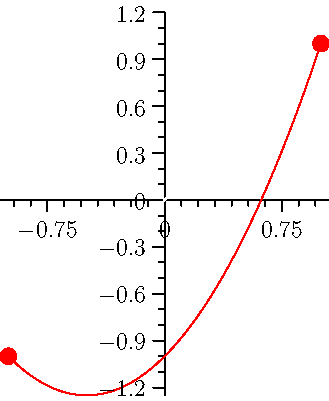 import graph;
size(0,200);

real f(real x) { return 1.2*x; }
real g(real x) { return x+(x-1)*(x+1); }

draw(graph(f,-1,1),white);
draw(graph(g,-1,1),red);

xaxis(RightTicks);
yaxis(LeftTicks);

path c=circle((-1,-1),0.05);
filldraw(c,red);
draw(c,red);

path c=circle((1,1),0.05);
filldraw(c,red);
draw(c,red);

